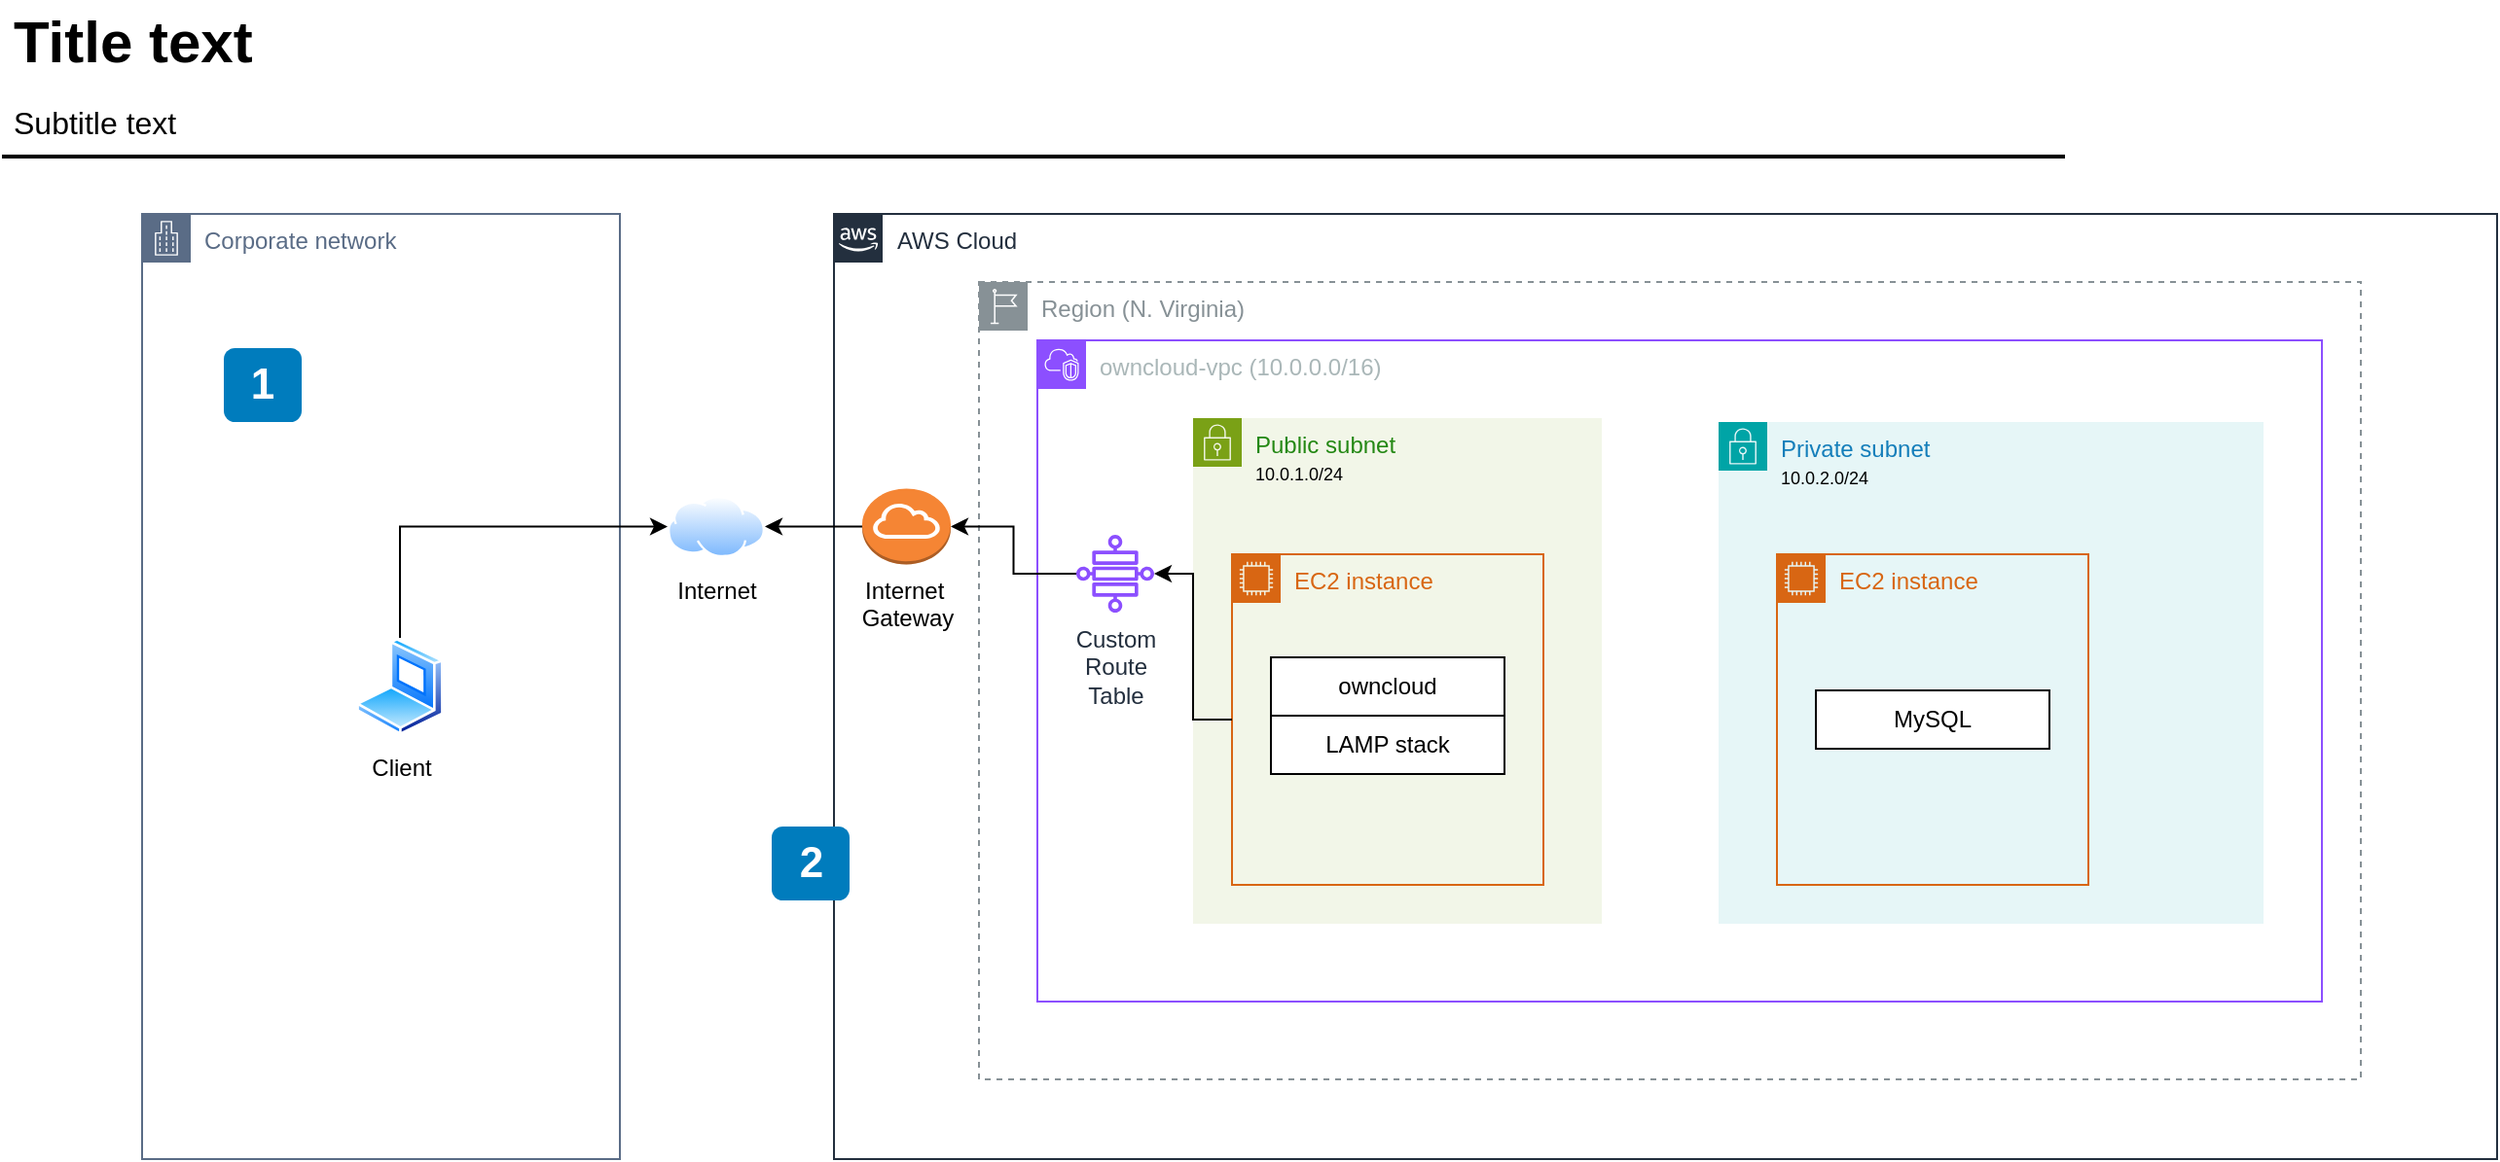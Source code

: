 <mxfile version="26.0.1">
  <diagram id="Ht1M8jgEwFfnCIfOTk4-" name="Page-1">
    <mxGraphModel dx="1272" dy="729" grid="1" gridSize="10" guides="1" tooltips="1" connect="1" arrows="1" fold="1" page="1" pageScale="1" pageWidth="827" pageHeight="1169" math="0" shadow="0">
      <root>
        <mxCell id="0" />
        <mxCell id="1" parent="0" />
        <mxCell id="d1_RvUvYbC9fA-ZULbNM-6" value="Region (N. Virginia)" style="sketch=0;outlineConnect=0;gradientColor=none;html=1;whiteSpace=wrap;fontSize=12;fontStyle=0;shape=mxgraph.aws4.group;grIcon=mxgraph.aws4.group_region;strokeColor=#879196;fillColor=none;verticalAlign=top;align=left;spacingLeft=30;fontColor=#879196;dashed=1;" vertex="1" parent="1">
          <mxGeometry x="510" y="210" width="710" height="410" as="geometry" />
        </mxCell>
        <mxCell id="XTl-UQulXQObpidPsAFW-14" value="&lt;div&gt;Public subnet&lt;/div&gt;&lt;div&gt;&lt;font color=&quot;#000000&quot; style=&quot;font-size: 9px;&quot;&gt;10.0.1.0/24&lt;/font&gt;&lt;br&gt;&lt;/div&gt;" style="points=[[0,0],[0.25,0],[0.5,0],[0.75,0],[1,0],[1,0.25],[1,0.5],[1,0.75],[1,1],[0.75,1],[0.5,1],[0.25,1],[0,1],[0,0.75],[0,0.5],[0,0.25]];outlineConnect=0;gradientColor=none;html=1;whiteSpace=wrap;fontSize=12;fontStyle=0;container=1;pointerEvents=0;collapsible=0;recursiveResize=0;shape=mxgraph.aws4.group;grIcon=mxgraph.aws4.group_security_group;grStroke=0;strokeColor=#7AA116;fillColor=#F2F6E8;verticalAlign=top;align=left;spacingLeft=30;fontColor=#248814;dashed=0;" parent="1" vertex="1">
          <mxGeometry x="620" y="280" width="210" height="260" as="geometry" />
        </mxCell>
        <mxCell id="XTl-UQulXQObpidPsAFW-16" value="owncloud-vpc (10.0.0.0/16)" style="points=[[0,0],[0.25,0],[0.5,0],[0.75,0],[1,0],[1,0.25],[1,0.5],[1,0.75],[1,1],[0.75,1],[0.5,1],[0.25,1],[0,1],[0,0.75],[0,0.5],[0,0.25]];outlineConnect=0;gradientColor=none;html=1;whiteSpace=wrap;fontSize=12;fontStyle=0;container=1;pointerEvents=0;collapsible=0;recursiveResize=0;shape=mxgraph.aws4.group;grIcon=mxgraph.aws4.group_vpc2;strokeColor=#8C4FFF;fillColor=none;verticalAlign=top;align=left;spacingLeft=30;fontColor=#AAB7B8;dashed=0;" parent="1" vertex="1">
          <mxGeometry x="540" y="240" width="660" height="340" as="geometry" />
        </mxCell>
        <mxCell id="XTl-UQulXQObpidPsAFW-15" value="&lt;div&gt;Private subnet&lt;/div&gt;&lt;div&gt;&lt;font color=&quot;#000000&quot; style=&quot;font-size: 9px;&quot;&gt;10.0.2.0/24&lt;/font&gt;&lt;/div&gt;" style="points=[[0,0],[0.25,0],[0.5,0],[0.75,0],[1,0],[1,0.25],[1,0.5],[1,0.75],[1,1],[0.75,1],[0.5,1],[0.25,1],[0,1],[0,0.75],[0,0.5],[0,0.25]];outlineConnect=0;gradientColor=none;html=1;whiteSpace=wrap;fontSize=12;fontStyle=0;container=1;pointerEvents=0;collapsible=0;recursiveResize=0;shape=mxgraph.aws4.group;grIcon=mxgraph.aws4.group_security_group;grStroke=0;strokeColor=#00A4A6;fillColor=#E6F6F7;verticalAlign=top;align=left;spacingLeft=30;fontColor=#147EBA;dashed=0;" parent="XTl-UQulXQObpidPsAFW-16" vertex="1">
          <mxGeometry x="350" y="42" width="280" height="258" as="geometry" />
        </mxCell>
        <mxCell id="d1_RvUvYbC9fA-ZULbNM-3" value="EC2 instance" style="points=[[0,0],[0.25,0],[0.5,0],[0.75,0],[1,0],[1,0.25],[1,0.5],[1,0.75],[1,1],[0.75,1],[0.5,1],[0.25,1],[0,1],[0,0.75],[0,0.5],[0,0.25]];outlineConnect=0;gradientColor=none;html=1;whiteSpace=wrap;fontSize=12;fontStyle=0;container=1;pointerEvents=0;collapsible=0;recursiveResize=0;shape=mxgraph.aws4.group;grIcon=mxgraph.aws4.group_ec2_instance_contents;strokeColor=#D86613;fillColor=none;verticalAlign=top;align=left;spacingLeft=30;fontColor=#D86613;dashed=0;" vertex="1" parent="XTl-UQulXQObpidPsAFW-15">
          <mxGeometry x="30" y="68" width="160" height="170" as="geometry" />
        </mxCell>
        <mxCell id="XTl-UQulXQObpidPsAFW-19" value="EC2 instance" style="points=[[0,0],[0.25,0],[0.5,0],[0.75,0],[1,0],[1,0.25],[1,0.5],[1,0.75],[1,1],[0.75,1],[0.5,1],[0.25,1],[0,1],[0,0.75],[0,0.5],[0,0.25]];outlineConnect=0;gradientColor=none;html=1;whiteSpace=wrap;fontSize=12;fontStyle=0;container=1;pointerEvents=0;collapsible=0;recursiveResize=0;shape=mxgraph.aws4.group;grIcon=mxgraph.aws4.group_ec2_instance_contents;strokeColor=#D86613;fillColor=none;verticalAlign=top;align=left;spacingLeft=30;fontColor=#D86613;dashed=0;" parent="XTl-UQulXQObpidPsAFW-16" vertex="1">
          <mxGeometry x="100" y="110" width="160" height="170" as="geometry" />
        </mxCell>
        <mxCell id="UEzPUAAOIrF-is8g5C7q-2" value="AWS Cloud" style="points=[[0,0],[0.25,0],[0.5,0],[0.75,0],[1,0],[1,0.25],[1,0.5],[1,0.75],[1,1],[0.75,1],[0.5,1],[0.25,1],[0,1],[0,0.75],[0,0.5],[0,0.25]];outlineConnect=0;gradientColor=none;html=1;whiteSpace=wrap;fontSize=12;fontStyle=0;shape=mxgraph.aws4.group;grIcon=mxgraph.aws4.group_aws_cloud_alt;strokeColor=#232F3E;fillColor=none;verticalAlign=top;align=left;spacingLeft=30;fontColor=#232F3E;dashed=0;container=1;pointerEvents=0;collapsible=0;recursiveResize=0;" parent="1" vertex="1">
          <mxGeometry x="435.5" y="175" width="854.5" height="486" as="geometry" />
        </mxCell>
        <mxCell id="XTl-UQulXQObpidPsAFW-11" value="&lt;div&gt;Internet&amp;nbsp;&lt;/div&gt;&lt;div&gt;Gateway&lt;/div&gt;" style="outlineConnect=0;dashed=0;verticalLabelPosition=bottom;verticalAlign=top;align=center;html=1;shape=mxgraph.aws3.internet_gateway;fillColor=#F58534;gradientColor=none;" parent="UEzPUAAOIrF-is8g5C7q-2" vertex="1">
          <mxGeometry x="14.5" y="141.25" width="45.5" height="39" as="geometry" />
        </mxCell>
        <mxCell id="d1_RvUvYbC9fA-ZULbNM-4" value="MySQL" style="rounded=0;whiteSpace=wrap;html=1;" vertex="1" parent="UEzPUAAOIrF-is8g5C7q-2">
          <mxGeometry x="504.5" y="245" width="120" height="30" as="geometry" />
        </mxCell>
        <mxCell id="UEzPUAAOIrF-is8g5C7q-1" value="Corporate network" style="points=[[0,0],[0.25,0],[0.5,0],[0.75,0],[1,0],[1,0.25],[1,0.5],[1,0.75],[1,1],[0.75,1],[0.5,1],[0.25,1],[0,1],[0,0.75],[0,0.5],[0,0.25]];outlineConnect=0;gradientColor=none;html=1;whiteSpace=wrap;fontSize=12;fontStyle=0;shape=mxgraph.aws4.group;grIcon=mxgraph.aws4.group_corporate_data_center;strokeColor=#5A6C86;fillColor=none;verticalAlign=top;align=left;spacingLeft=30;fontColor=#5A6C86;dashed=0;container=1;pointerEvents=0;collapsible=0;recursiveResize=0;" parent="1" vertex="1">
          <mxGeometry x="80" y="175" width="245.5" height="486" as="geometry" />
        </mxCell>
        <mxCell id="XTl-UQulXQObpidPsAFW-1" value="Client" style="image;aspect=fixed;perimeter=ellipsePerimeter;html=1;align=center;shadow=0;dashed=0;spacingTop=3;image=img/lib/active_directory/laptop_client.svg;" parent="UEzPUAAOIrF-is8g5C7q-1" vertex="1">
          <mxGeometry x="110" y="218" width="45" height="50" as="geometry" />
        </mxCell>
        <mxCell id="UEzPUAAOIrF-is8g5C7q-10" value="2" style="rounded=1;whiteSpace=wrap;html=1;fillColor=#007CBD;strokeColor=none;fontColor=#FFFFFF;fontStyle=1;fontSize=22;" parent="UEzPUAAOIrF-is8g5C7q-1" vertex="1">
          <mxGeometry x="323.5" y="315" width="40" height="38" as="geometry" />
        </mxCell>
        <mxCell id="-QjtrjUzRDEMRZ5MF8oH-9" value="1" style="rounded=1;whiteSpace=wrap;html=1;fillColor=#007CBD;strokeColor=none;fontColor=#FFFFFF;fontStyle=1;fontSize=22;" parent="1" vertex="1">
          <mxGeometry x="122" y="244" width="40" height="38" as="geometry" />
        </mxCell>
        <mxCell id="-QjtrjUzRDEMRZ5MF8oH-47" value="Title text" style="text;html=1;resizable=0;points=[];autosize=1;align=left;verticalAlign=top;spacingTop=-4;fontSize=30;fontStyle=1" parent="1" vertex="1">
          <mxGeometry x="12" y="65.5" width="130" height="40" as="geometry" />
        </mxCell>
        <mxCell id="-QjtrjUzRDEMRZ5MF8oH-48" value="Subtitle text&lt;br style=&quot;font-size: 16px&quot;&gt;" style="text;html=1;resizable=0;points=[];autosize=1;align=left;verticalAlign=top;spacingTop=-4;fontSize=16" parent="1" vertex="1">
          <mxGeometry x="12" y="115.5" width="100" height="20" as="geometry" />
        </mxCell>
        <mxCell id="SCVMTBWpLvtzJIhz15lM-1" value="" style="line;strokeWidth=2;html=1;fontSize=14;" parent="1" vertex="1">
          <mxGeometry x="8" y="140.5" width="1060" height="10" as="geometry" />
        </mxCell>
        <mxCell id="XTl-UQulXQObpidPsAFW-2" value="&lt;div&gt;Internet&lt;/div&gt;" style="image;aspect=fixed;perimeter=ellipsePerimeter;html=1;align=center;shadow=0;dashed=0;spacingTop=3;image=img/lib/active_directory/internet_cloud.svg;" parent="1" vertex="1">
          <mxGeometry x="350" y="320" width="50" height="31.5" as="geometry" />
        </mxCell>
        <mxCell id="XTl-UQulXQObpidPsAFW-9" style="edgeStyle=orthogonalEdgeStyle;rounded=0;orthogonalLoop=1;jettySize=auto;html=1;exitX=0.5;exitY=0;exitDx=0;exitDy=0;entryX=0;entryY=0.5;entryDx=0;entryDy=0;" parent="1" source="XTl-UQulXQObpidPsAFW-1" target="XTl-UQulXQObpidPsAFW-2" edge="1">
          <mxGeometry relative="1" as="geometry" />
        </mxCell>
        <mxCell id="d1_RvUvYbC9fA-ZULbNM-7" value="&lt;div&gt;Custom &lt;br&gt;&lt;/div&gt;&lt;div&gt;Route&lt;/div&gt;&lt;div&gt;Table&lt;br&gt;&lt;/div&gt;" style="sketch=0;outlineConnect=0;fontColor=#232F3E;gradientColor=none;fillColor=#8C4FFF;strokeColor=none;dashed=0;verticalLabelPosition=bottom;verticalAlign=top;align=center;html=1;fontSize=12;fontStyle=0;aspect=fixed;pointerEvents=1;shape=mxgraph.aws4.cloud_wan_transit_gateway_route_table_attachment;" vertex="1" parent="1">
          <mxGeometry x="560" y="340" width="40" height="40" as="geometry" />
        </mxCell>
        <mxCell id="d1_RvUvYbC9fA-ZULbNM-1" value="owncloud" style="rounded=0;whiteSpace=wrap;html=1;" vertex="1" parent="1">
          <mxGeometry x="660" y="403" width="120" height="30" as="geometry" />
        </mxCell>
        <mxCell id="d1_RvUvYbC9fA-ZULbNM-2" value="LAMP stack" style="rounded=0;whiteSpace=wrap;html=1;" vertex="1" parent="1">
          <mxGeometry x="660" y="433" width="120" height="30" as="geometry" />
        </mxCell>
        <mxCell id="d1_RvUvYbC9fA-ZULbNM-8" style="edgeStyle=orthogonalEdgeStyle;rounded=0;orthogonalLoop=1;jettySize=auto;html=1;" edge="1" parent="1" source="XTl-UQulXQObpidPsAFW-19" target="d1_RvUvYbC9fA-ZULbNM-7">
          <mxGeometry relative="1" as="geometry" />
        </mxCell>
        <mxCell id="d1_RvUvYbC9fA-ZULbNM-9" style="edgeStyle=orthogonalEdgeStyle;rounded=0;orthogonalLoop=1;jettySize=auto;html=1;entryX=1;entryY=0.5;entryDx=0;entryDy=0;entryPerimeter=0;" edge="1" parent="1" source="d1_RvUvYbC9fA-ZULbNM-7" target="XTl-UQulXQObpidPsAFW-11">
          <mxGeometry relative="1" as="geometry" />
        </mxCell>
        <mxCell id="d1_RvUvYbC9fA-ZULbNM-10" style="edgeStyle=orthogonalEdgeStyle;rounded=0;orthogonalLoop=1;jettySize=auto;html=1;entryX=1;entryY=0.5;entryDx=0;entryDy=0;" edge="1" parent="1" source="XTl-UQulXQObpidPsAFW-11" target="XTl-UQulXQObpidPsAFW-2">
          <mxGeometry relative="1" as="geometry" />
        </mxCell>
      </root>
    </mxGraphModel>
  </diagram>
</mxfile>
